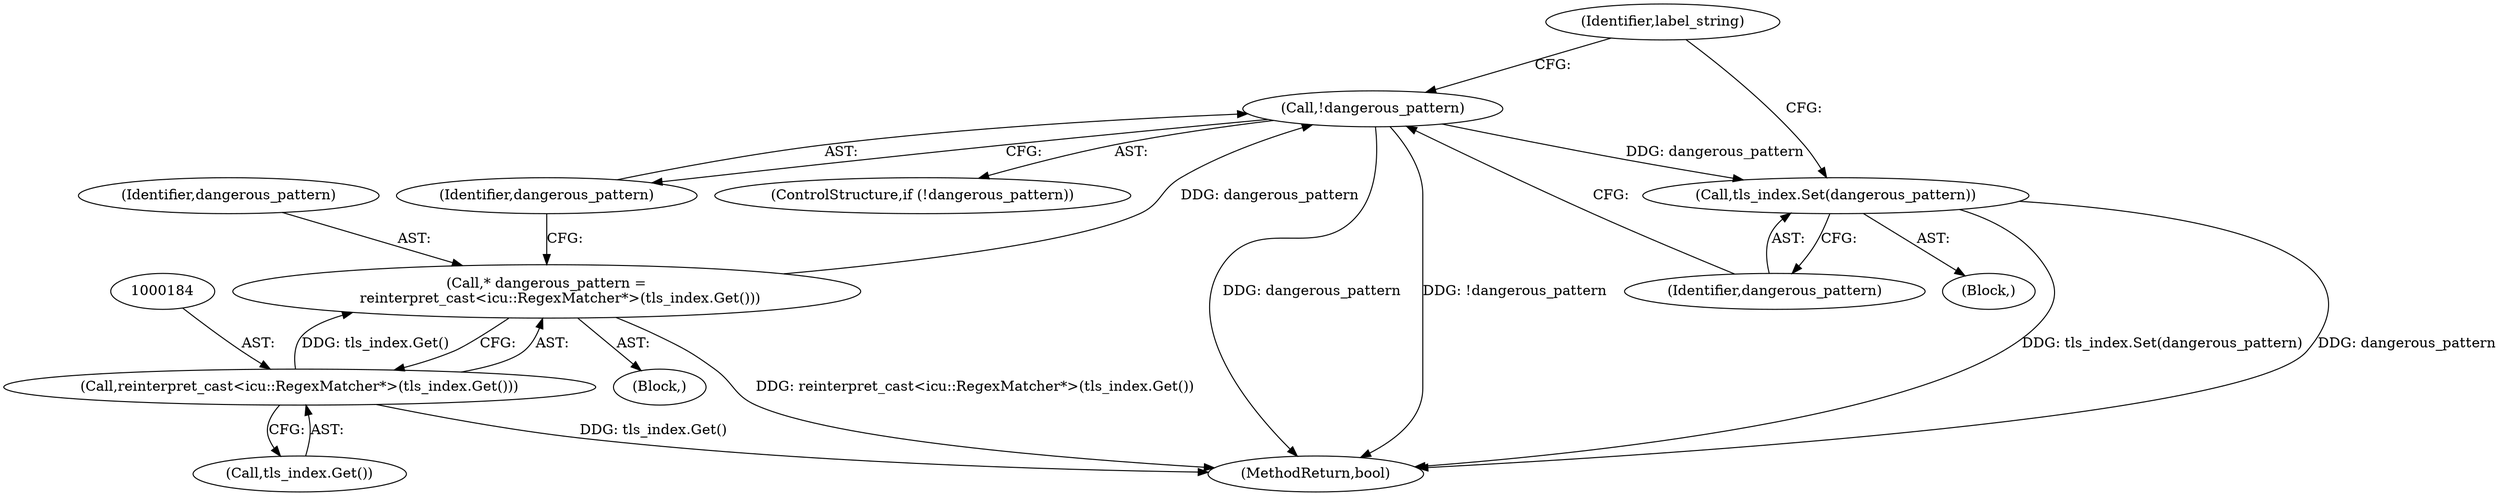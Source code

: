 digraph "0_Chrome_ae6f339fba0736224fdca0b96d2bb1cda42d8ad3@pointer" {
"1000187" [label="(Call,!dangerous_pattern)"];
"1000181" [label="(Call,* dangerous_pattern =\n      reinterpret_cast<icu::RegexMatcher*>(tls_index.Get()))"];
"1000183" [label="(Call,reinterpret_cast<icu::RegexMatcher*>(tls_index.Get()))"];
"1000190" [label="(Call,tls_index.Set(dangerous_pattern))"];
"1000183" [label="(Call,reinterpret_cast<icu::RegexMatcher*>(tls_index.Get()))"];
"1000181" [label="(Call,* dangerous_pattern =\n      reinterpret_cast<icu::RegexMatcher*>(tls_index.Get()))"];
"1000189" [label="(Block,)"];
"1000197" [label="(MethodReturn,bool)"];
"1000104" [label="(Block,)"];
"1000190" [label="(Call,tls_index.Set(dangerous_pattern))"];
"1000188" [label="(Identifier,dangerous_pattern)"];
"1000182" [label="(Identifier,dangerous_pattern)"];
"1000185" [label="(Call,tls_index.Get())"];
"1000186" [label="(ControlStructure,if (!dangerous_pattern))"];
"1000193" [label="(Identifier,label_string)"];
"1000187" [label="(Call,!dangerous_pattern)"];
"1000191" [label="(Identifier,dangerous_pattern)"];
"1000187" -> "1000186"  [label="AST: "];
"1000187" -> "1000188"  [label="CFG: "];
"1000188" -> "1000187"  [label="AST: "];
"1000191" -> "1000187"  [label="CFG: "];
"1000193" -> "1000187"  [label="CFG: "];
"1000187" -> "1000197"  [label="DDG: dangerous_pattern"];
"1000187" -> "1000197"  [label="DDG: !dangerous_pattern"];
"1000181" -> "1000187"  [label="DDG: dangerous_pattern"];
"1000187" -> "1000190"  [label="DDG: dangerous_pattern"];
"1000181" -> "1000104"  [label="AST: "];
"1000181" -> "1000183"  [label="CFG: "];
"1000182" -> "1000181"  [label="AST: "];
"1000183" -> "1000181"  [label="AST: "];
"1000188" -> "1000181"  [label="CFG: "];
"1000181" -> "1000197"  [label="DDG: reinterpret_cast<icu::RegexMatcher*>(tls_index.Get())"];
"1000183" -> "1000181"  [label="DDG: tls_index.Get()"];
"1000183" -> "1000185"  [label="CFG: "];
"1000184" -> "1000183"  [label="AST: "];
"1000185" -> "1000183"  [label="AST: "];
"1000183" -> "1000197"  [label="DDG: tls_index.Get()"];
"1000190" -> "1000189"  [label="AST: "];
"1000190" -> "1000191"  [label="CFG: "];
"1000191" -> "1000190"  [label="AST: "];
"1000193" -> "1000190"  [label="CFG: "];
"1000190" -> "1000197"  [label="DDG: tls_index.Set(dangerous_pattern)"];
"1000190" -> "1000197"  [label="DDG: dangerous_pattern"];
}
